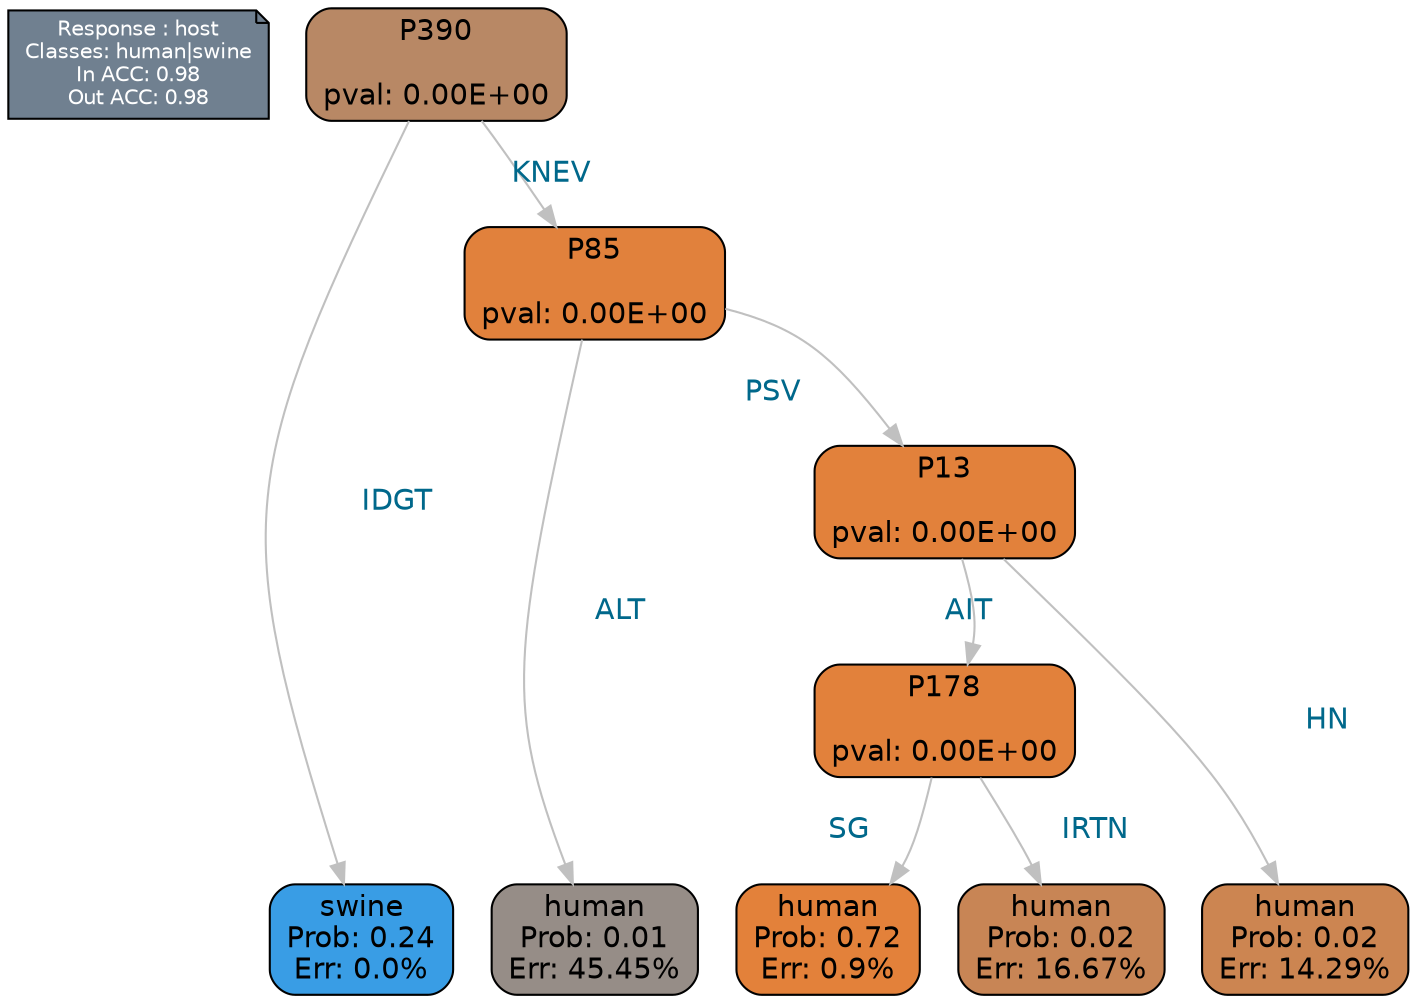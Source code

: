 digraph Tree {
node [shape=box, style="filled, rounded", color="black", fontname=helvetica] ;
graph [ranksep=equally, splines=Curved, bgcolor=transparent, dpi=600] ;
edge [fontname=helvetica,color=gray] ;
LEGEND [label="Response : host
Classes: human|swine
In ACC: 0.98
Out ACC: 0.98
",shape=note,align=left,style=filled,fillcolor="slategray",fontcolor="white",fontsize=10];1 [label="P390

pval: 0.00E+00", fillcolor="#b88865",fontcolor="black"] ;
2 [label="swine
Prob: 0.24
Err: 0.0%", fillcolor="#399de5",fontcolor="black"] ;
3 [label="P85

pval: 0.00E+00", fillcolor="#e1813c",fontcolor="black"] ;
4 [label="human
Prob: 0.01
Err: 45.45%", fillcolor="#968d87",fontcolor="black"] ;
5 [label="P13

pval: 0.00E+00", fillcolor="#e2813b",fontcolor="black"] ;
6 [label="P178

pval: 0.00E+00", fillcolor="#e2813b",fontcolor="black"] ;
7 [label="human
Prob: 0.72
Err: 0.9%", fillcolor="#e3813a",fontcolor="black"] ;
8 [label="human
Prob: 0.02
Err: 16.67%", fillcolor="#c88555",fontcolor="black"] ;
9 [label="human
Prob: 0.02
Err: 14.29%", fillcolor="#cc8551",fontcolor="black"] ;
1 -> 2 [label="IDGT",fontcolor=deepskyblue4] ;
1 -> 3 [label="KNEV",fontcolor=deepskyblue4] ;
3 -> 4 [label="ALT",fontcolor=deepskyblue4] ;
3 -> 5 [label="PSV",fontcolor=deepskyblue4] ;
5 -> 9 [label="HN",fontcolor=deepskyblue4] ;
5 -> 6 [label="AIT",fontcolor=deepskyblue4] ;
6 -> 8 [label="IRTN",fontcolor=deepskyblue4] ;
6 -> 7 [label="SG",fontcolor=deepskyblue4] ;
{rank = same; 2;4;7;8;9;}{rank = same; LEGEND;1;}}